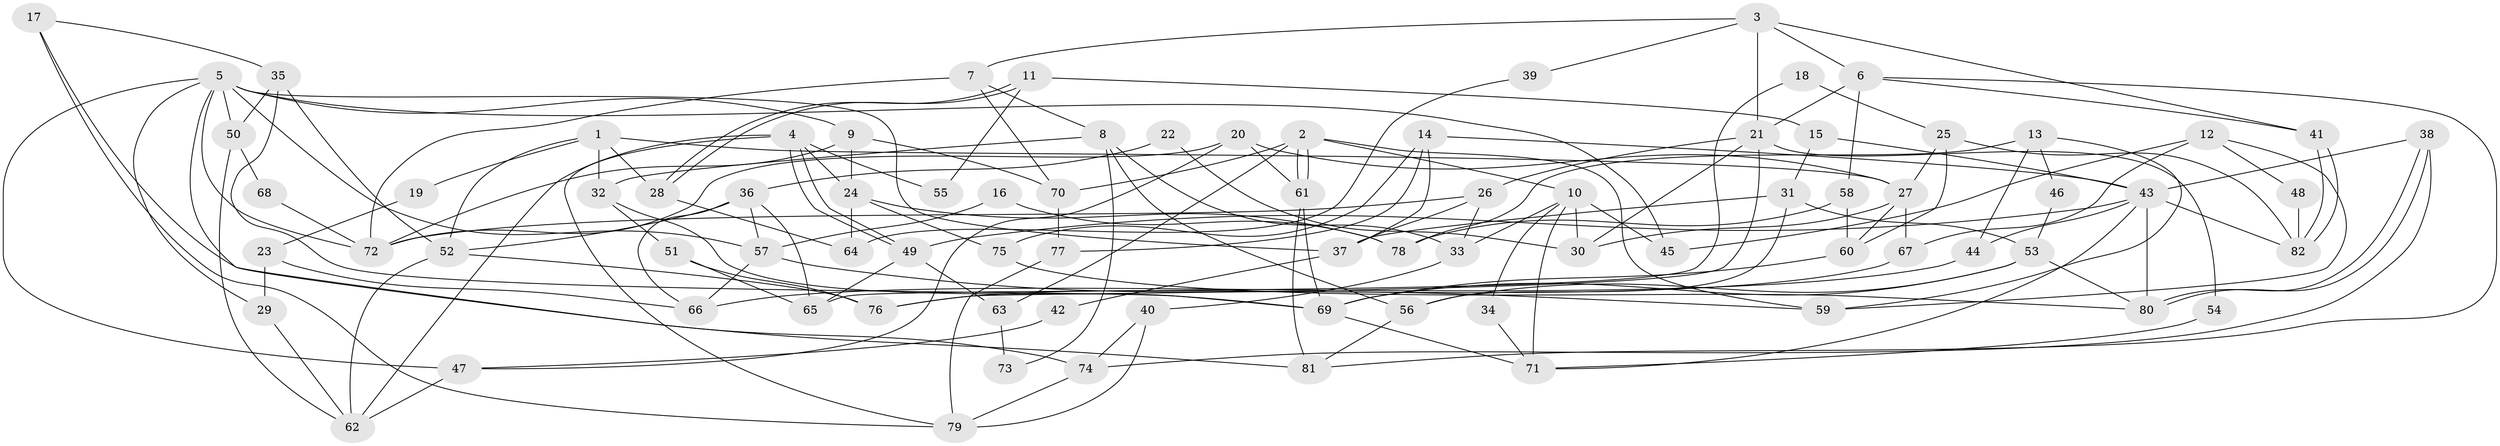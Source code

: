 // coarse degree distribution, {7: 0.18518518518518517, 11: 0.07407407407407407, 8: 0.1111111111111111, 6: 0.18518518518518517, 5: 0.18518518518518517, 12: 0.037037037037037035, 2: 0.07407407407407407, 9: 0.07407407407407407, 3: 0.07407407407407407}
// Generated by graph-tools (version 1.1) at 2025/51/03/04/25 22:51:02]
// undirected, 82 vertices, 164 edges
graph export_dot {
  node [color=gray90,style=filled];
  1;
  2;
  3;
  4;
  5;
  6;
  7;
  8;
  9;
  10;
  11;
  12;
  13;
  14;
  15;
  16;
  17;
  18;
  19;
  20;
  21;
  22;
  23;
  24;
  25;
  26;
  27;
  28;
  29;
  30;
  31;
  32;
  33;
  34;
  35;
  36;
  37;
  38;
  39;
  40;
  41;
  42;
  43;
  44;
  45;
  46;
  47;
  48;
  49;
  50;
  51;
  52;
  53;
  54;
  55;
  56;
  57;
  58;
  59;
  60;
  61;
  62;
  63;
  64;
  65;
  66;
  67;
  68;
  69;
  70;
  71;
  72;
  73;
  74;
  75;
  76;
  77;
  78;
  79;
  80;
  81;
  82;
  1 -- 27;
  1 -- 52;
  1 -- 19;
  1 -- 28;
  1 -- 32;
  2 -- 61;
  2 -- 61;
  2 -- 70;
  2 -- 10;
  2 -- 59;
  2 -- 63;
  3 -- 41;
  3 -- 7;
  3 -- 6;
  3 -- 21;
  3 -- 39;
  4 -- 79;
  4 -- 49;
  4 -- 49;
  4 -- 24;
  4 -- 55;
  4 -- 62;
  5 -- 57;
  5 -- 72;
  5 -- 9;
  5 -- 29;
  5 -- 37;
  5 -- 45;
  5 -- 47;
  5 -- 50;
  5 -- 74;
  6 -- 21;
  6 -- 41;
  6 -- 58;
  6 -- 81;
  7 -- 70;
  7 -- 72;
  7 -- 8;
  8 -- 33;
  8 -- 32;
  8 -- 56;
  8 -- 73;
  9 -- 72;
  9 -- 24;
  9 -- 70;
  10 -- 71;
  10 -- 30;
  10 -- 33;
  10 -- 34;
  10 -- 45;
  11 -- 15;
  11 -- 28;
  11 -- 28;
  11 -- 55;
  12 -- 67;
  12 -- 45;
  12 -- 48;
  12 -- 59;
  13 -- 78;
  13 -- 59;
  13 -- 44;
  13 -- 46;
  14 -- 75;
  14 -- 37;
  14 -- 43;
  14 -- 77;
  15 -- 43;
  15 -- 31;
  16 -- 78;
  16 -- 57;
  17 -- 81;
  17 -- 35;
  17 -- 79;
  18 -- 25;
  18 -- 65;
  19 -- 23;
  20 -- 47;
  20 -- 61;
  20 -- 27;
  20 -- 72;
  21 -- 30;
  21 -- 26;
  21 -- 54;
  21 -- 76;
  22 -- 30;
  22 -- 36;
  23 -- 66;
  23 -- 29;
  24 -- 64;
  24 -- 75;
  24 -- 78;
  25 -- 82;
  25 -- 27;
  25 -- 60;
  26 -- 33;
  26 -- 37;
  26 -- 72;
  27 -- 60;
  27 -- 30;
  27 -- 67;
  28 -- 64;
  29 -- 62;
  31 -- 56;
  31 -- 37;
  31 -- 53;
  32 -- 51;
  32 -- 69;
  33 -- 40;
  34 -- 71;
  35 -- 69;
  35 -- 50;
  35 -- 52;
  36 -- 57;
  36 -- 65;
  36 -- 52;
  36 -- 66;
  37 -- 42;
  38 -- 80;
  38 -- 80;
  38 -- 43;
  38 -- 74;
  39 -- 64;
  40 -- 74;
  40 -- 79;
  41 -- 82;
  41 -- 82;
  42 -- 47;
  43 -- 80;
  43 -- 44;
  43 -- 49;
  43 -- 71;
  43 -- 82;
  44 -- 66;
  46 -- 53;
  47 -- 62;
  48 -- 82;
  49 -- 63;
  49 -- 65;
  50 -- 62;
  50 -- 68;
  51 -- 76;
  51 -- 65;
  52 -- 62;
  52 -- 76;
  53 -- 56;
  53 -- 69;
  53 -- 80;
  54 -- 71;
  56 -- 81;
  57 -- 66;
  57 -- 59;
  58 -- 60;
  58 -- 78;
  60 -- 69;
  61 -- 69;
  61 -- 81;
  63 -- 73;
  67 -- 76;
  68 -- 72;
  69 -- 71;
  70 -- 77;
  74 -- 79;
  75 -- 80;
  77 -- 79;
}
